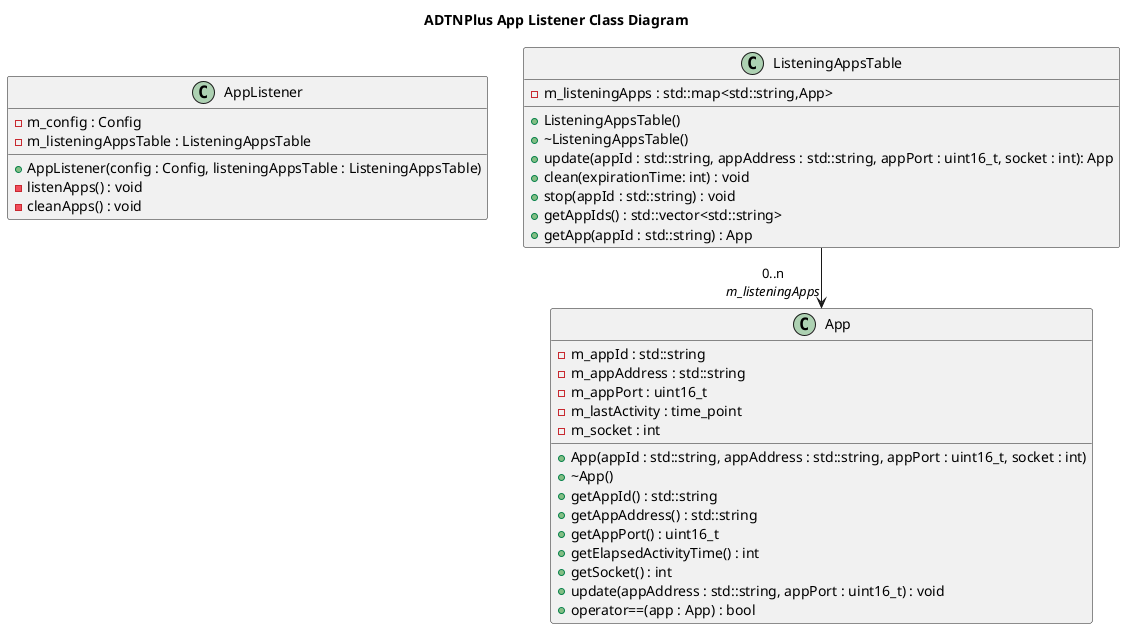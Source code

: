 @startuml

title ADTNPlus App Listener Class Diagram

class AppListener {
	-m_config : Config
	-m_listeningAppsTable : ListeningAppsTable
	+AppListener(config : Config, listeningAppsTable : ListeningAppsTable)
	-listenApps() : void
	-cleanApps() : void
}

class ListeningAppsTable {
	- m_listeningApps : std::map<std::string,App>
	+ ListeningAppsTable()
	+ ~ListeningAppsTable()
	+ update(appId : std::string, appAddress : std::string, appPort : uint16_t, socket : int): App
	+ clean(expirationTime: int) : void
	+ stop(appId : std::string) : void
	+ getAppIds() : std::vector<std::string>
	+ getApp(appId : std::string) : App
}

class App {
	- m_appId : std::string
	- m_appAddress : std::string
	- m_appPort : uint16_t
	- m_lastActivity : time_point
	- m_socket : int
	+ App(appId : std::string, appAddress : std::string, appPort : uint16_t, socket : int)
	+~App()
	+getAppId() : std::string
	+getAppAddress() : std::string
	+getAppPort() : uint16_t
	+getElapsedActivityTime() : int
	+getSocket() : int
	+update(appAddress : std::string, appPort : uint16_t) : void
	+operator==(app : App) : bool
}

ListeningAppsTable --> "0..n\n<i>m_listeningApps</i>" App

@enduml